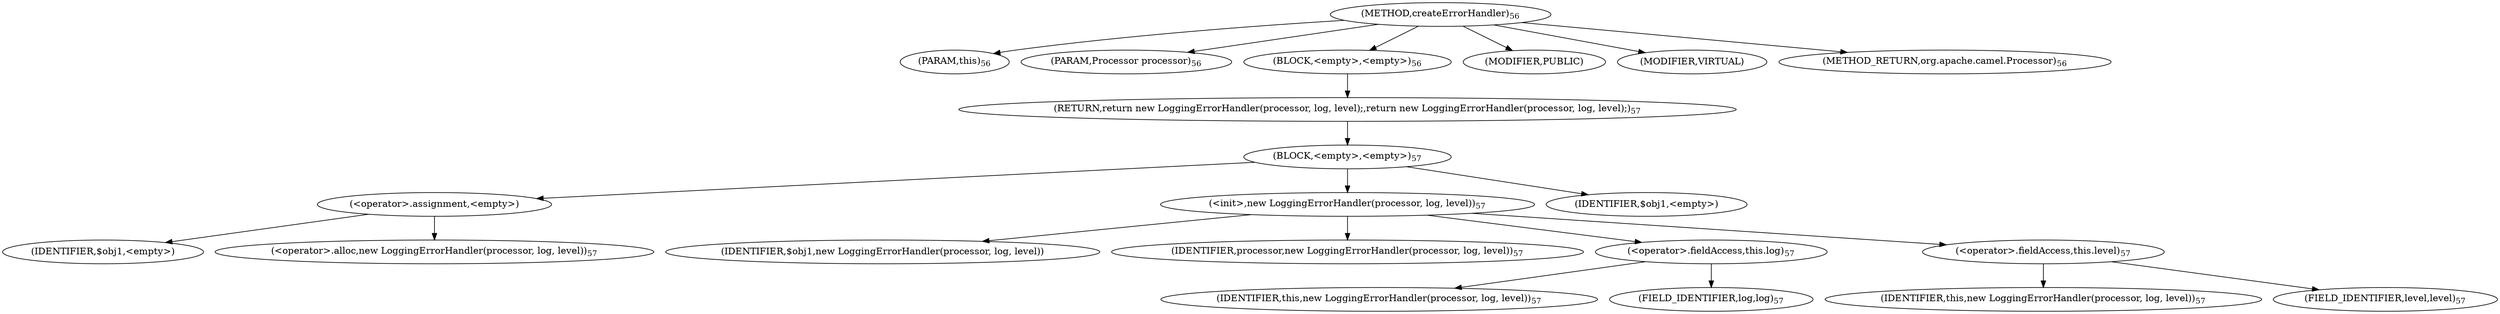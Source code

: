 digraph "createErrorHandler" {  
"137" [label = <(METHOD,createErrorHandler)<SUB>56</SUB>> ]
"138" [label = <(PARAM,this)<SUB>56</SUB>> ]
"139" [label = <(PARAM,Processor processor)<SUB>56</SUB>> ]
"140" [label = <(BLOCK,&lt;empty&gt;,&lt;empty&gt;)<SUB>56</SUB>> ]
"141" [label = <(RETURN,return new LoggingErrorHandler(processor, log, level);,return new LoggingErrorHandler(processor, log, level);)<SUB>57</SUB>> ]
"142" [label = <(BLOCK,&lt;empty&gt;,&lt;empty&gt;)<SUB>57</SUB>> ]
"143" [label = <(&lt;operator&gt;.assignment,&lt;empty&gt;)> ]
"144" [label = <(IDENTIFIER,$obj1,&lt;empty&gt;)> ]
"145" [label = <(&lt;operator&gt;.alloc,new LoggingErrorHandler(processor, log, level))<SUB>57</SUB>> ]
"146" [label = <(&lt;init&gt;,new LoggingErrorHandler(processor, log, level))<SUB>57</SUB>> ]
"147" [label = <(IDENTIFIER,$obj1,new LoggingErrorHandler(processor, log, level))> ]
"148" [label = <(IDENTIFIER,processor,new LoggingErrorHandler(processor, log, level))<SUB>57</SUB>> ]
"149" [label = <(&lt;operator&gt;.fieldAccess,this.log)<SUB>57</SUB>> ]
"150" [label = <(IDENTIFIER,this,new LoggingErrorHandler(processor, log, level))<SUB>57</SUB>> ]
"151" [label = <(FIELD_IDENTIFIER,log,log)<SUB>57</SUB>> ]
"152" [label = <(&lt;operator&gt;.fieldAccess,this.level)<SUB>57</SUB>> ]
"153" [label = <(IDENTIFIER,this,new LoggingErrorHandler(processor, log, level))<SUB>57</SUB>> ]
"154" [label = <(FIELD_IDENTIFIER,level,level)<SUB>57</SUB>> ]
"155" [label = <(IDENTIFIER,$obj1,&lt;empty&gt;)> ]
"156" [label = <(MODIFIER,PUBLIC)> ]
"157" [label = <(MODIFIER,VIRTUAL)> ]
"158" [label = <(METHOD_RETURN,org.apache.camel.Processor)<SUB>56</SUB>> ]
  "137" -> "138" 
  "137" -> "139" 
  "137" -> "140" 
  "137" -> "156" 
  "137" -> "157" 
  "137" -> "158" 
  "140" -> "141" 
  "141" -> "142" 
  "142" -> "143" 
  "142" -> "146" 
  "142" -> "155" 
  "143" -> "144" 
  "143" -> "145" 
  "146" -> "147" 
  "146" -> "148" 
  "146" -> "149" 
  "146" -> "152" 
  "149" -> "150" 
  "149" -> "151" 
  "152" -> "153" 
  "152" -> "154" 
}

